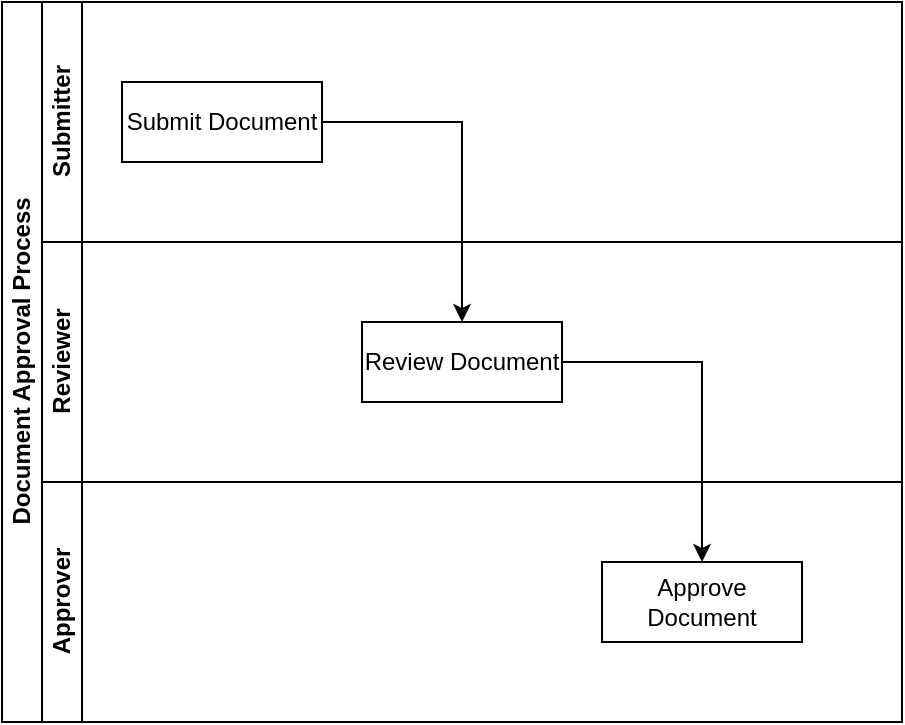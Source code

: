 <mxfile version="26.0.4">
  <diagram id="prtHgNgQTEPvFCAcTncT" name="Page-1">
    <mxGraphModel dx="1434" dy="742" grid="1" gridSize="10" guides="1" tooltips="1" connect="1" arrows="1" fold="1" page="1" pageScale="1" pageWidth="827" pageHeight="1169" math="0" shadow="0">
      <root>
        <mxCell id="0" />
        <mxCell id="1" parent="0" />
        <mxCell id="swimlane1" value="Document Approval Process" style="swimlane;html=1;childLayout=stackLayout;resizeParent=1;resizeParentMax=0;horizontal=0;startSize=20;horizontalStack=0;" parent="1" vertex="1">
          <mxGeometry x="120" y="120" width="450" height="360" as="geometry" />
        </mxCell>
        <mxCell id="lane1" value="Submitter" style="swimlane;html=1;startSize=20;horizontal=0;" parent="swimlane1" vertex="1">
          <mxGeometry x="20" width="430" height="120" as="geometry" />
        </mxCell>
        <mxCell id="task1" value="Submit Document" style="rounded=0;whiteSpace=wrap;html=1;fontFamily=Helvetica;fontSize=12;fontColor=#000000;align=center;" parent="lane1" vertex="1">
          <mxGeometry x="40" y="40" width="100" height="40" as="geometry" />
        </mxCell>
        <mxCell id="lane2" value="Reviewer" style="swimlane;html=1;startSize=20;horizontal=0;" parent="swimlane1" vertex="1">
          <mxGeometry x="20" y="120" width="430" height="120" as="geometry" />
        </mxCell>
        <mxCell id="task2" value="Review Document" style="rounded=0;whiteSpace=wrap;html=1;fontFamily=Helvetica;fontSize=12;fontColor=#000000;align=center;" parent="lane2" vertex="1">
          <mxGeometry x="160" y="40" width="100" height="40" as="geometry" />
        </mxCell>
        <mxCell id="lane3" value="Approver" style="swimlane;html=1;startSize=20;horizontal=0;" parent="swimlane1" vertex="1">
          <mxGeometry x="20" y="240" width="430" height="120" as="geometry" />
        </mxCell>
        <mxCell id="task3" value="Approve Document" style="rounded=0;whiteSpace=wrap;html=1;fontFamily=Helvetica;fontSize=12;fontColor=#000000;align=center;" parent="lane3" vertex="1">
          <mxGeometry x="280" y="40" width="100" height="40" as="geometry" />
        </mxCell>
        <mxCell id="edge1" style="edgeStyle=orthogonalEdgeStyle;rounded=0;orthogonalLoop=1;jettySize=auto;html=1;endArrow=classic;endFill=1;" parent="swimlane1" source="task1" target="task2" edge="1">
          <mxGeometry relative="1" as="geometry" />
        </mxCell>
        <mxCell id="edge2" style="edgeStyle=orthogonalEdgeStyle;rounded=0;orthogonalLoop=1;jettySize=auto;html=1;endArrow=classic;endFill=1;" parent="swimlane1" source="task2" target="task3" edge="1">
          <mxGeometry relative="1" as="geometry" />
        </mxCell>
      </root>
    </mxGraphModel>
  </diagram>
</mxfile>
